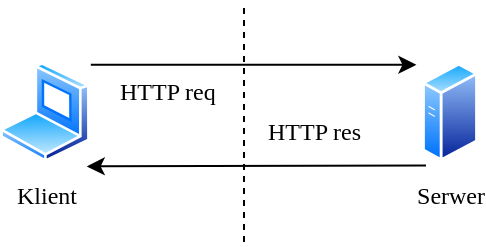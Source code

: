 <mxfile version="12.2.2" type="device" pages="1"><diagram id="LJv-lAdOzA5OS49xSlXG" name="Page-1"><mxGraphModel dx="563" dy="375" grid="1" gridSize="10" guides="1" tooltips="1" connect="1" arrows="1" fold="1" page="1" pageScale="1" pageWidth="827" pageHeight="1169" math="0" shadow="0"><root><mxCell id="0"/><mxCell id="1" parent="0"/><mxCell id="qOo3oKnXpemnFZLfxgaW-5" value="&lt;font face=&quot;Archia&quot;&gt;Klient&lt;/font&gt;" style="aspect=fixed;perimeter=ellipsePerimeter;html=1;align=center;shadow=0;dashed=0;spacingTop=3;image;image=img/lib/active_directory/laptop_client.svg;" parent="1" vertex="1"><mxGeometry x="368" y="120" width="45" height="50" as="geometry"/></mxCell><mxCell id="T6sz7T6GPr1j9gFjiPhB-1" value="&lt;font face=&quot;Archia&quot;&gt;Serwer&lt;/font&gt;" style="aspect=fixed;perimeter=ellipsePerimeter;html=1;align=center;shadow=0;dashed=0;spacingTop=3;image;image=img/lib/active_directory/generic_server.svg;" vertex="1" parent="1"><mxGeometry x="579" y="120" width="28.0" height="50" as="geometry"/></mxCell><mxCell id="T6sz7T6GPr1j9gFjiPhB-2" value="" style="endArrow=none;dashed=1;html=1;" edge="1" parent="1"><mxGeometry width="50" height="50" relative="1" as="geometry"><mxPoint x="490" y="210" as="sourcePoint"/><mxPoint x="490" y="90" as="targetPoint"/></mxGeometry></mxCell><mxCell id="T6sz7T6GPr1j9gFjiPhB-5" value="&lt;font face=&quot;Archia&quot;&gt;HTTP req&lt;/font&gt;" style="text;html=1;resizable=0;points=[];autosize=1;align=left;verticalAlign=top;spacingTop=-4;" vertex="1" parent="1"><mxGeometry x="425.5" y="125" width="70" height="20" as="geometry"/></mxCell><mxCell id="T6sz7T6GPr1j9gFjiPhB-6" value="" style="endArrow=classic;html=1;exitX=1.009;exitY=0.028;exitDx=0;exitDy=0;exitPerimeter=0;entryX=-0.1;entryY=0.028;entryDx=0;entryDy=0;entryPerimeter=0;" edge="1" parent="1" source="qOo3oKnXpemnFZLfxgaW-5" target="T6sz7T6GPr1j9gFjiPhB-1"><mxGeometry width="50" height="50" relative="1" as="geometry"><mxPoint x="420" y="140" as="sourcePoint"/><mxPoint x="550" y="130" as="targetPoint"/></mxGeometry></mxCell><mxCell id="T6sz7T6GPr1j9gFjiPhB-7" value="" style="endArrow=classic;html=1;exitX=0.071;exitY=1.036;exitDx=0;exitDy=0;exitPerimeter=0;entryX=0.964;entryY=1.044;entryDx=0;entryDy=0;entryPerimeter=0;" edge="1" parent="1" source="T6sz7T6GPr1j9gFjiPhB-1" target="qOo3oKnXpemnFZLfxgaW-5"><mxGeometry width="50" height="50" relative="1" as="geometry"><mxPoint x="484" y="230" as="sourcePoint"/><mxPoint x="450" y="210" as="targetPoint"/></mxGeometry></mxCell><mxCell id="T6sz7T6GPr1j9gFjiPhB-8" value="&lt;font face=&quot;Archia&quot;&gt;HTTP res&lt;/font&gt;" style="text;html=1;resizable=0;points=[];autosize=1;align=left;verticalAlign=top;spacingTop=-4;" vertex="1" parent="1"><mxGeometry x="500" y="145" width="70" height="20" as="geometry"/></mxCell></root></mxGraphModel></diagram></mxfile>